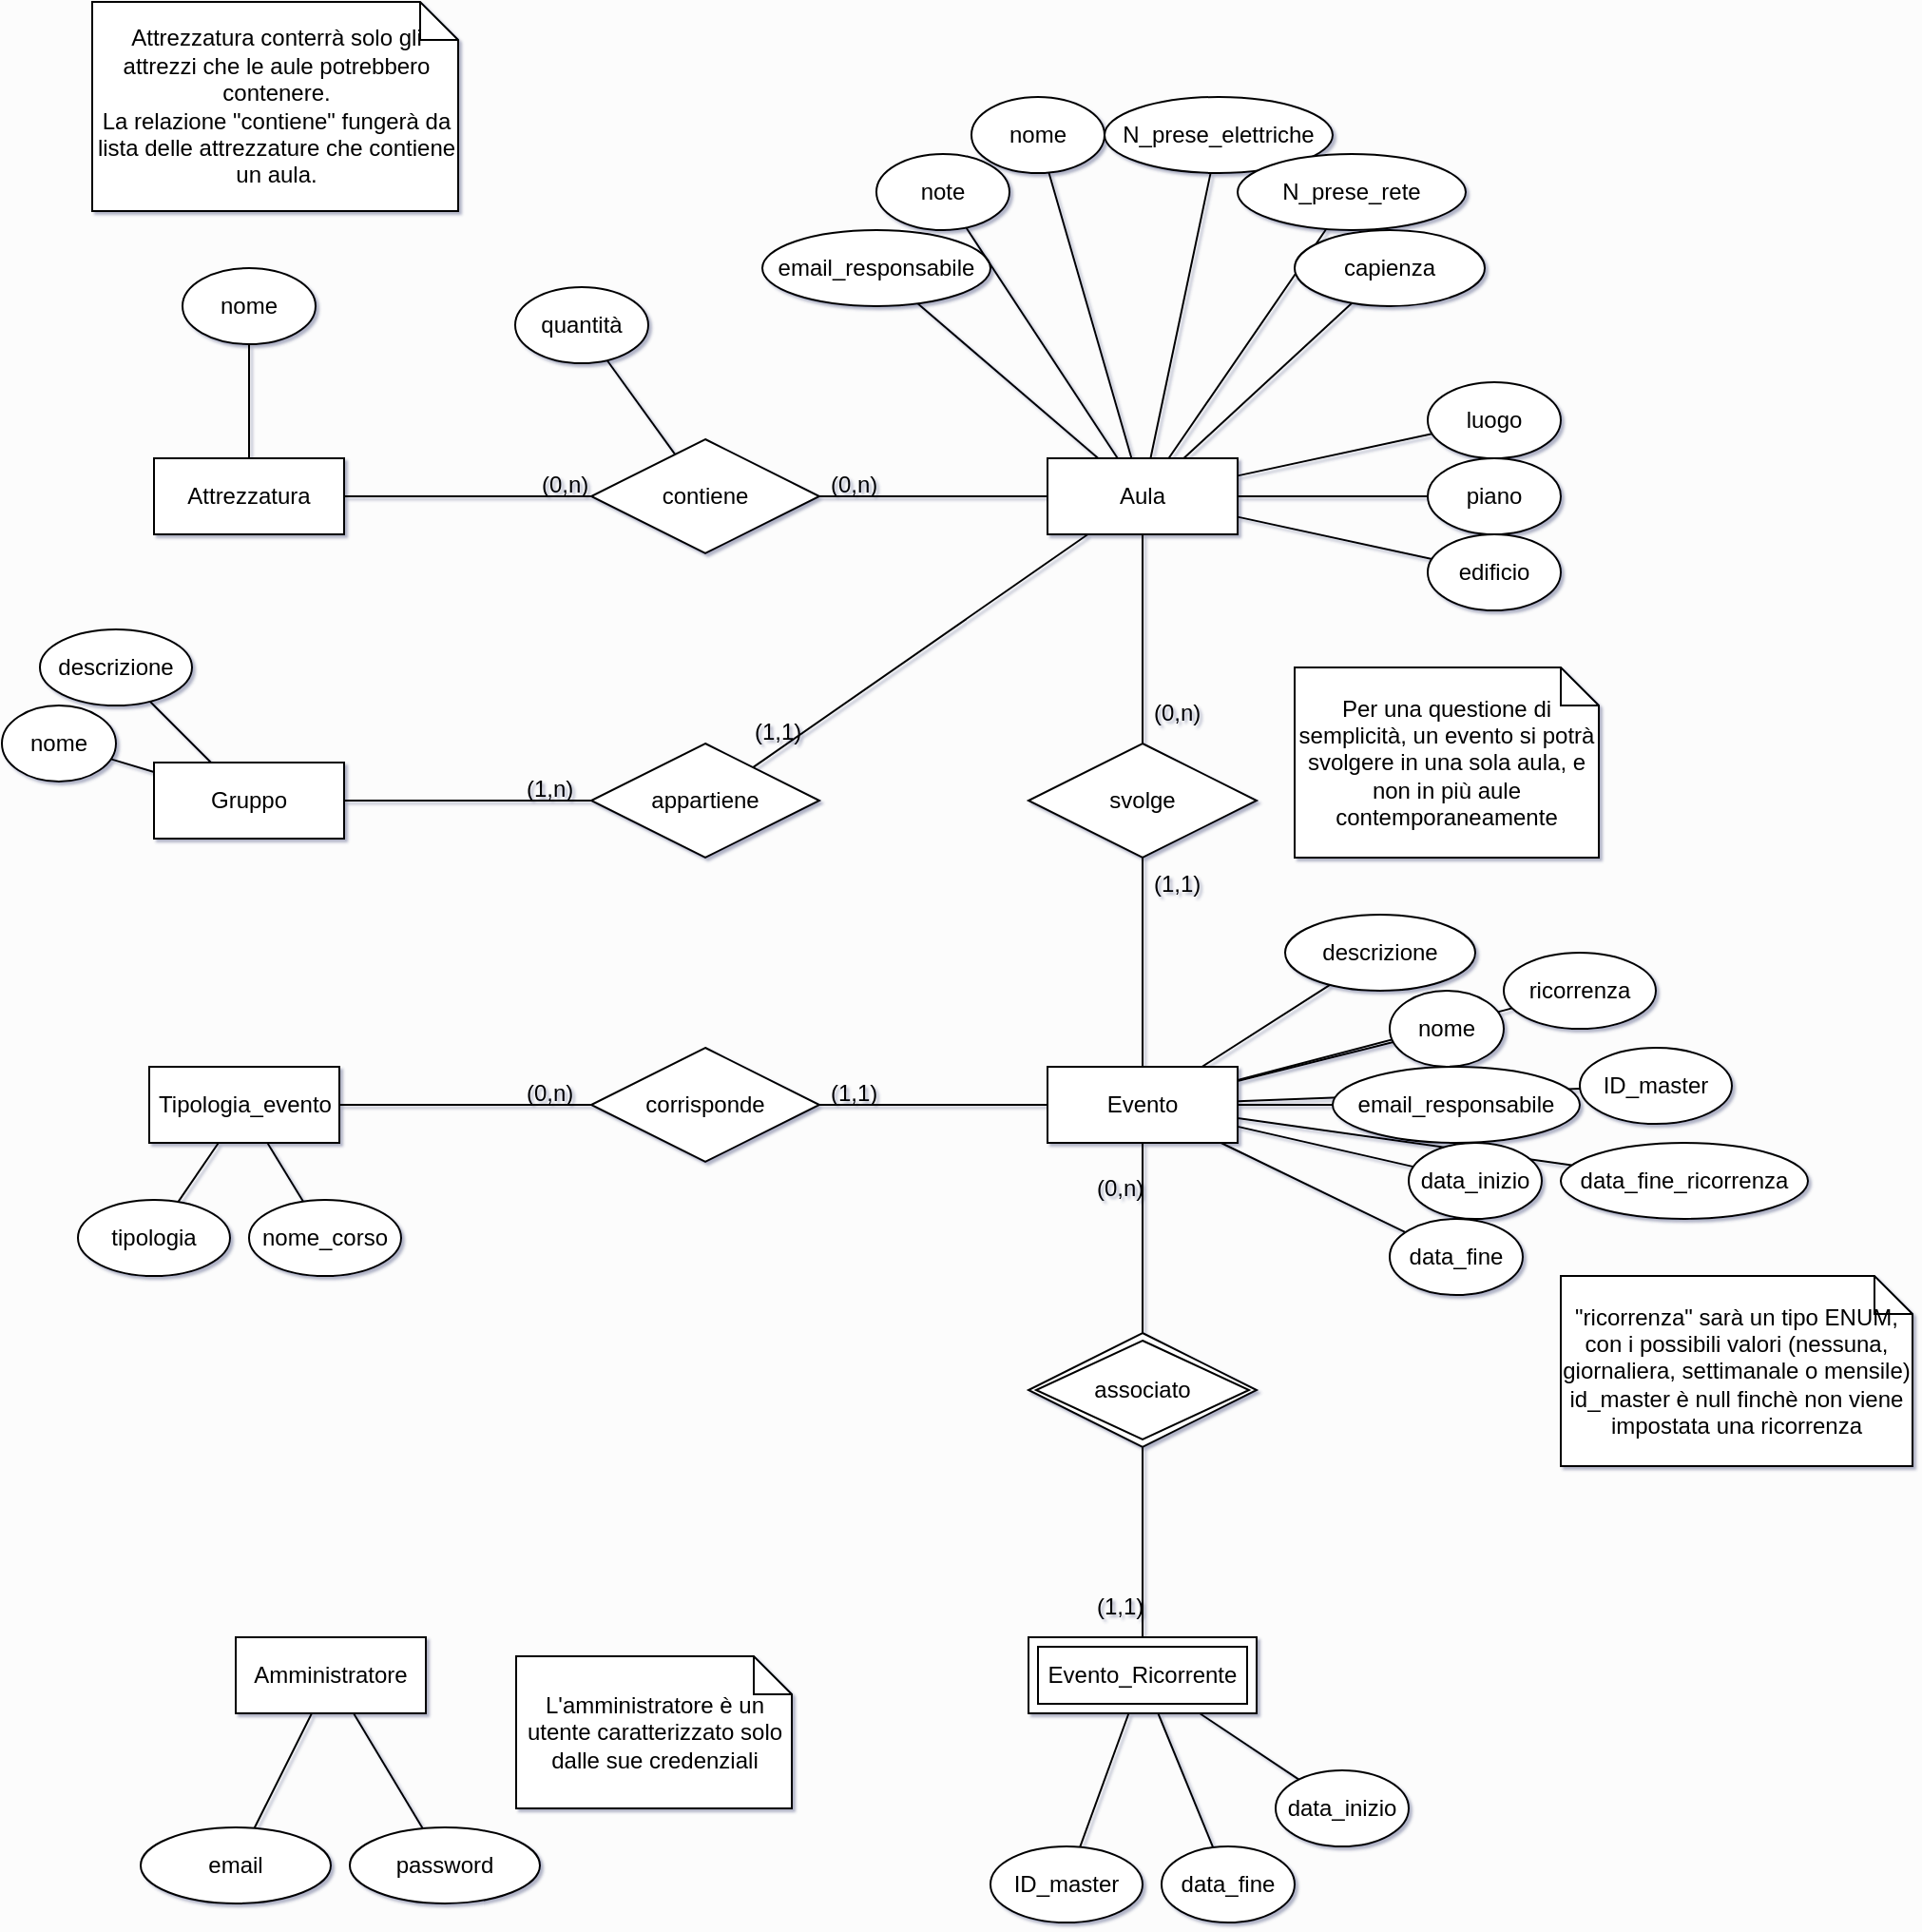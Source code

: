 <mxfile version="21.2.9" type="device">
  <diagram id="R2lEEEUBdFMjLlhIrx00" name="ER Aule Web">
    <mxGraphModel dx="1114" dy="659" grid="1" gridSize="10" guides="1" tooltips="1" connect="1" arrows="1" fold="1" page="1" pageScale="1" pageWidth="850" pageHeight="1100" background="#FCFCFC" math="0" shadow="1" extFonts="Permanent Marker^https://fonts.googleapis.com/css?family=Permanent+Marker">
      <root>
        <mxCell id="0" />
        <mxCell id="1" parent="0" />
        <mxCell id="xewlQysH9if-ET8IPwKX-5" value="Aula" style="whiteSpace=wrap;html=1;align=center;" parent="1" vertex="1">
          <mxGeometry x="560" y="250" width="100" height="40" as="geometry" />
        </mxCell>
        <mxCell id="xewlQysH9if-ET8IPwKX-7" value="nome" style="ellipse;whiteSpace=wrap;html=1;align=center;" parent="1" vertex="1">
          <mxGeometry x="520" y="60" width="70" height="40" as="geometry" />
        </mxCell>
        <mxCell id="xewlQysH9if-ET8IPwKX-10" value="email_responsabile" style="ellipse;whiteSpace=wrap;html=1;align=center;" parent="1" vertex="1">
          <mxGeometry x="410" y="130" width="120" height="40" as="geometry" />
        </mxCell>
        <mxCell id="xewlQysH9if-ET8IPwKX-11" value="N_prese_elettriche" style="ellipse;whiteSpace=wrap;html=1;align=center;" parent="1" vertex="1">
          <mxGeometry x="590" y="60" width="120" height="40" as="geometry" />
        </mxCell>
        <mxCell id="xewlQysH9if-ET8IPwKX-12" value="N_prese_rete" style="ellipse;whiteSpace=wrap;html=1;align=center;" parent="1" vertex="1">
          <mxGeometry x="660" y="90" width="120" height="40" as="geometry" />
        </mxCell>
        <mxCell id="xewlQysH9if-ET8IPwKX-14" value="Attrezzatura" style="whiteSpace=wrap;html=1;align=center;" parent="1" vertex="1">
          <mxGeometry x="90" y="250" width="100" height="40" as="geometry" />
        </mxCell>
        <mxCell id="xewlQysH9if-ET8IPwKX-15" value="note" style="ellipse;whiteSpace=wrap;html=1;align=center;" parent="1" vertex="1">
          <mxGeometry x="470" y="90" width="70" height="40" as="geometry" />
        </mxCell>
        <mxCell id="xewlQysH9if-ET8IPwKX-18" value="" style="endArrow=none;html=1;rounded=0;" parent="1" source="xewlQysH9if-ET8IPwKX-5" target="xewlQysH9if-ET8IPwKX-10" edge="1">
          <mxGeometry width="50" height="50" relative="1" as="geometry">
            <mxPoint x="860" y="310" as="sourcePoint" />
            <mxPoint x="830" y="220" as="targetPoint" />
          </mxGeometry>
        </mxCell>
        <mxCell id="xewlQysH9if-ET8IPwKX-19" value="" style="endArrow=none;html=1;rounded=0;" parent="1" source="xewlQysH9if-ET8IPwKX-15" target="xewlQysH9if-ET8IPwKX-5" edge="1">
          <mxGeometry width="50" height="50" relative="1" as="geometry">
            <mxPoint x="890" y="240" as="sourcePoint" />
            <mxPoint x="840" y="230" as="targetPoint" />
          </mxGeometry>
        </mxCell>
        <mxCell id="xewlQysH9if-ET8IPwKX-20" value="" style="endArrow=none;html=1;rounded=0;" parent="1" source="xewlQysH9if-ET8IPwKX-5" target="xewlQysH9if-ET8IPwKX-7" edge="1">
          <mxGeometry width="50" height="50" relative="1" as="geometry">
            <mxPoint x="880" y="330" as="sourcePoint" />
            <mxPoint x="850" y="240" as="targetPoint" />
          </mxGeometry>
        </mxCell>
        <mxCell id="xewlQysH9if-ET8IPwKX-22" value="" style="endArrow=none;html=1;rounded=0;" parent="1" source="xewlQysH9if-ET8IPwKX-5" target="xewlQysH9if-ET8IPwKX-11" edge="1">
          <mxGeometry width="50" height="50" relative="1" as="geometry">
            <mxPoint x="900" y="350" as="sourcePoint" />
            <mxPoint x="870" y="260" as="targetPoint" />
          </mxGeometry>
        </mxCell>
        <mxCell id="xewlQysH9if-ET8IPwKX-23" value="" style="endArrow=none;html=1;rounded=0;" parent="1" source="xewlQysH9if-ET8IPwKX-5" target="xewlQysH9if-ET8IPwKX-12" edge="1">
          <mxGeometry width="50" height="50" relative="1" as="geometry">
            <mxPoint x="910" y="360" as="sourcePoint" />
            <mxPoint x="880" y="270" as="targetPoint" />
          </mxGeometry>
        </mxCell>
        <mxCell id="xewlQysH9if-ET8IPwKX-24" value="" style="endArrow=none;html=1;rounded=0;" parent="1" source="xewlQysH9if-ET8IPwKX-5" target="xewlQysH9if-ET8IPwKX-9" edge="1">
          <mxGeometry width="50" height="50" relative="1" as="geometry">
            <mxPoint x="920" y="370" as="sourcePoint" />
            <mxPoint x="890" y="280" as="targetPoint" />
          </mxGeometry>
        </mxCell>
        <mxCell id="xewlQysH9if-ET8IPwKX-25" value="luogo" style="ellipse;whiteSpace=wrap;html=1;align=center;" parent="1" vertex="1">
          <mxGeometry x="760" y="210" width="70" height="40" as="geometry" />
        </mxCell>
        <mxCell id="xewlQysH9if-ET8IPwKX-26" value="edificio" style="ellipse;whiteSpace=wrap;html=1;align=center;" parent="1" vertex="1">
          <mxGeometry x="760" y="290" width="70" height="40" as="geometry" />
        </mxCell>
        <mxCell id="xewlQysH9if-ET8IPwKX-27" value="piano" style="ellipse;whiteSpace=wrap;html=1;align=center;" parent="1" vertex="1">
          <mxGeometry x="760" y="250" width="70" height="40" as="geometry" />
        </mxCell>
        <mxCell id="xewlQysH9if-ET8IPwKX-28" value="" style="endArrow=none;html=1;rounded=0;" parent="1" source="xewlQysH9if-ET8IPwKX-5" target="xewlQysH9if-ET8IPwKX-25" edge="1">
          <mxGeometry width="50" height="50" relative="1" as="geometry">
            <mxPoint x="789.084" y="257.526" as="sourcePoint" />
            <mxPoint x="562" y="189" as="targetPoint" />
          </mxGeometry>
        </mxCell>
        <mxCell id="xewlQysH9if-ET8IPwKX-29" value="" style="endArrow=none;html=1;rounded=0;" parent="1" source="xewlQysH9if-ET8IPwKX-5" target="xewlQysH9if-ET8IPwKX-27" edge="1">
          <mxGeometry width="50" height="50" relative="1" as="geometry">
            <mxPoint x="800" y="270" as="sourcePoint" />
            <mxPoint x="572" y="199" as="targetPoint" />
          </mxGeometry>
        </mxCell>
        <mxCell id="xewlQysH9if-ET8IPwKX-30" value="" style="endArrow=none;html=1;rounded=0;" parent="1" source="xewlQysH9if-ET8IPwKX-26" target="xewlQysH9if-ET8IPwKX-5" edge="1">
          <mxGeometry width="50" height="50" relative="1" as="geometry">
            <mxPoint x="627" y="280" as="sourcePoint" />
            <mxPoint x="789.043" y="282.494" as="targetPoint" />
          </mxGeometry>
        </mxCell>
        <mxCell id="xewlQysH9if-ET8IPwKX-31" value="Gruppo" style="whiteSpace=wrap;html=1;align=center;" parent="1" vertex="1">
          <mxGeometry x="90" y="410" width="100" height="40" as="geometry" />
        </mxCell>
        <mxCell id="xewlQysH9if-ET8IPwKX-32" value="nome" style="ellipse;whiteSpace=wrap;html=1;align=center;" parent="1" vertex="1">
          <mxGeometry x="10" y="380" width="60" height="40" as="geometry" />
        </mxCell>
        <mxCell id="xewlQysH9if-ET8IPwKX-33" value="descrizione" style="ellipse;whiteSpace=wrap;html=1;align=center;" parent="1" vertex="1">
          <mxGeometry x="30" y="340" width="80" height="40" as="geometry" />
        </mxCell>
        <mxCell id="xewlQysH9if-ET8IPwKX-34" value="" style="endArrow=none;html=1;rounded=0;" parent="1" source="xewlQysH9if-ET8IPwKX-32" target="xewlQysH9if-ET8IPwKX-31" edge="1">
          <mxGeometry width="50" height="50" relative="1" as="geometry">
            <mxPoint x="597" y="280" as="sourcePoint" />
            <mxPoint x="552" y="209" as="targetPoint" />
          </mxGeometry>
        </mxCell>
        <mxCell id="xewlQysH9if-ET8IPwKX-35" value="" style="endArrow=none;html=1;rounded=0;" parent="1" source="xewlQysH9if-ET8IPwKX-33" target="xewlQysH9if-ET8IPwKX-31" edge="1">
          <mxGeometry width="50" height="50" relative="1" as="geometry">
            <mxPoint x="276" y="495" as="sourcePoint" />
            <mxPoint x="196" y="460" as="targetPoint" />
          </mxGeometry>
        </mxCell>
        <mxCell id="xewlQysH9if-ET8IPwKX-36" value="Evento" style="whiteSpace=wrap;html=1;align=center;" parent="1" vertex="1">
          <mxGeometry x="560" y="570" width="100" height="40" as="geometry" />
        </mxCell>
        <mxCell id="xewlQysH9if-ET8IPwKX-38" value="descrizione" style="ellipse;whiteSpace=wrap;html=1;align=center;" parent="1" vertex="1">
          <mxGeometry x="685" y="490" width="100" height="40" as="geometry" />
        </mxCell>
        <mxCell id="xewlQysH9if-ET8IPwKX-39" value="" style="endArrow=none;html=1;rounded=0;" parent="1" source="xewlQysH9if-ET8IPwKX-37" target="xewlQysH9if-ET8IPwKX-36" edge="1">
          <mxGeometry width="50" height="50" relative="1" as="geometry">
            <mxPoint x="1067" y="440" as="sourcePoint" />
            <mxPoint x="1022" y="369" as="targetPoint" />
          </mxGeometry>
        </mxCell>
        <mxCell id="xewlQysH9if-ET8IPwKX-40" value="" style="endArrow=none;html=1;rounded=0;" parent="1" source="xewlQysH9if-ET8IPwKX-38" target="xewlQysH9if-ET8IPwKX-36" edge="1">
          <mxGeometry width="50" height="50" relative="1" as="geometry">
            <mxPoint x="746" y="655" as="sourcePoint" />
            <mxPoint x="666" y="620" as="targetPoint" />
          </mxGeometry>
        </mxCell>
        <mxCell id="xewlQysH9if-ET8IPwKX-41" value="Amministratore" style="whiteSpace=wrap;html=1;align=center;" parent="1" vertex="1">
          <mxGeometry x="133" y="870" width="100" height="40" as="geometry" />
        </mxCell>
        <mxCell id="xewlQysH9if-ET8IPwKX-42" value="email" style="ellipse;whiteSpace=wrap;html=1;align=center;" parent="1" vertex="1">
          <mxGeometry x="83" y="970" width="100" height="40" as="geometry" />
        </mxCell>
        <mxCell id="xewlQysH9if-ET8IPwKX-43" value="password" style="ellipse;whiteSpace=wrap;html=1;align=center;" parent="1" vertex="1">
          <mxGeometry x="193" y="970" width="100" height="40" as="geometry" />
        </mxCell>
        <mxCell id="xewlQysH9if-ET8IPwKX-44" value="" style="endArrow=none;html=1;rounded=0;" parent="1" source="xewlQysH9if-ET8IPwKX-42" target="xewlQysH9if-ET8IPwKX-41" edge="1">
          <mxGeometry width="50" height="50" relative="1" as="geometry">
            <mxPoint x="-89" y="970" as="sourcePoint" />
            <mxPoint x="-95" y="890" as="targetPoint" />
          </mxGeometry>
        </mxCell>
        <mxCell id="xewlQysH9if-ET8IPwKX-45" value="" style="endArrow=none;html=1;rounded=0;" parent="1" source="xewlQysH9if-ET8IPwKX-43" target="xewlQysH9if-ET8IPwKX-41" edge="1">
          <mxGeometry width="50" height="50" relative="1" as="geometry">
            <mxPoint x="153" y="980" as="sourcePoint" />
            <mxPoint x="183" y="920" as="targetPoint" />
          </mxGeometry>
        </mxCell>
        <mxCell id="xewlQysH9if-ET8IPwKX-49" value="data_fine" style="ellipse;whiteSpace=wrap;html=1;align=center;" parent="1" vertex="1">
          <mxGeometry x="740" y="650" width="70" height="40" as="geometry" />
        </mxCell>
        <mxCell id="xewlQysH9if-ET8IPwKX-54" value="" style="endArrow=none;html=1;rounded=0;" parent="1" source="xewlQysH9if-ET8IPwKX-36" target="xewlQysH9if-ET8IPwKX-50" edge="1">
          <mxGeometry width="50" height="50" relative="1" as="geometry">
            <mxPoint x="645" y="680" as="sourcePoint" />
            <mxPoint x="695" y="588" as="targetPoint" />
          </mxGeometry>
        </mxCell>
        <mxCell id="xewlQysH9if-ET8IPwKX-56" value="" style="endArrow=none;html=1;rounded=0;" parent="1" source="xewlQysH9if-ET8IPwKX-107" target="xewlQysH9if-ET8IPwKX-36" edge="1">
          <mxGeometry width="50" height="50" relative="1" as="geometry">
            <mxPoint x="610" y="660" as="sourcePoint" />
            <mxPoint x="836" y="581" as="targetPoint" />
          </mxGeometry>
        </mxCell>
        <mxCell id="xewlQysH9if-ET8IPwKX-57" value="nome" style="ellipse;whiteSpace=wrap;html=1;align=center;" parent="1" vertex="1">
          <mxGeometry x="105" y="150" width="70" height="40" as="geometry" />
        </mxCell>
        <mxCell id="xewlQysH9if-ET8IPwKX-58" value="" style="endArrow=none;html=1;rounded=0;" parent="1" source="xewlQysH9if-ET8IPwKX-14" target="xewlQysH9if-ET8IPwKX-57" edge="1">
          <mxGeometry width="50" height="50" relative="1" as="geometry">
            <mxPoint x="567" y="260" as="sourcePoint" />
            <mxPoint x="522" y="189" as="targetPoint" />
          </mxGeometry>
        </mxCell>
        <mxCell id="xewlQysH9if-ET8IPwKX-59" value="contiene" style="shape=rhombus;perimeter=rhombusPerimeter;whiteSpace=wrap;html=1;align=center;" parent="1" vertex="1">
          <mxGeometry x="320" y="240" width="120" height="60" as="geometry" />
        </mxCell>
        <mxCell id="xewlQysH9if-ET8IPwKX-60" value="" style="endArrow=none;html=1;rounded=0;" parent="1" source="xewlQysH9if-ET8IPwKX-14" target="xewlQysH9if-ET8IPwKX-59" edge="1">
          <mxGeometry relative="1" as="geometry">
            <mxPoint x="230" y="340" as="sourcePoint" />
            <mxPoint x="390" y="340" as="targetPoint" />
          </mxGeometry>
        </mxCell>
        <mxCell id="xewlQysH9if-ET8IPwKX-61" value="" style="endArrow=none;html=1;rounded=0;" parent="1" source="xewlQysH9if-ET8IPwKX-59" target="xewlQysH9if-ET8IPwKX-5" edge="1">
          <mxGeometry relative="1" as="geometry">
            <mxPoint x="200" y="280" as="sourcePoint" />
            <mxPoint x="300" y="350" as="targetPoint" />
          </mxGeometry>
        </mxCell>
        <mxCell id="xewlQysH9if-ET8IPwKX-71" value="(0,n)" style="text;strokeColor=none;fillColor=none;spacingLeft=4;spacingRight=4;overflow=hidden;rotatable=0;points=[[0,0.5],[1,0.5]];portConstraint=eastwest;fontSize=12;whiteSpace=wrap;html=1;" parent="1" vertex="1">
          <mxGeometry x="280" y="570" width="40" height="20" as="geometry" />
        </mxCell>
        <mxCell id="xewlQysH9if-ET8IPwKX-75" value="(0,n)" style="text;strokeColor=none;fillColor=none;spacingLeft=4;spacingRight=4;overflow=hidden;rotatable=0;points=[[0,0.5],[1,0.5]];portConstraint=eastwest;fontSize=12;whiteSpace=wrap;html=1;" parent="1" vertex="1">
          <mxGeometry x="440" y="250" width="40" height="20" as="geometry" />
        </mxCell>
        <mxCell id="xewlQysH9if-ET8IPwKX-76" value="(0,n)" style="text;strokeColor=none;fillColor=none;spacingLeft=4;spacingRight=4;overflow=hidden;rotatable=0;points=[[0,0.5],[1,0.5]];portConstraint=eastwest;fontSize=12;whiteSpace=wrap;html=1;" parent="1" vertex="1">
          <mxGeometry x="287.5" y="250" width="40" height="20" as="geometry" />
        </mxCell>
        <mxCell id="xewlQysH9if-ET8IPwKX-80" value="(0,n)" style="text;strokeColor=none;fillColor=none;spacingLeft=4;spacingRight=4;overflow=hidden;rotatable=0;points=[[0,0.5],[1,0.5]];portConstraint=eastwest;fontSize=12;whiteSpace=wrap;html=1;" parent="1" vertex="1">
          <mxGeometry x="610" y="370" width="40" height="20" as="geometry" />
        </mxCell>
        <mxCell id="xewlQysH9if-ET8IPwKX-82" value="(1,1)" style="text;strokeColor=none;fillColor=none;spacingLeft=4;spacingRight=4;overflow=hidden;rotatable=0;points=[[0,0.5],[1,0.5]];portConstraint=eastwest;fontSize=12;whiteSpace=wrap;html=1;" parent="1" vertex="1">
          <mxGeometry x="610" y="460" width="40" height="20" as="geometry" />
        </mxCell>
        <mxCell id="xewlQysH9if-ET8IPwKX-83" value="svolge" style="shape=rhombus;perimeter=rhombusPerimeter;whiteSpace=wrap;html=1;align=center;" parent="1" vertex="1">
          <mxGeometry x="550" y="400" width="120" height="60" as="geometry" />
        </mxCell>
        <mxCell id="xewlQysH9if-ET8IPwKX-84" value="" style="endArrow=none;html=1;rounded=0;" parent="1" source="xewlQysH9if-ET8IPwKX-5" target="xewlQysH9if-ET8IPwKX-83" edge="1">
          <mxGeometry relative="1" as="geometry">
            <mxPoint x="450" y="280" as="sourcePoint" />
            <mxPoint x="570" y="280" as="targetPoint" />
          </mxGeometry>
        </mxCell>
        <mxCell id="xewlQysH9if-ET8IPwKX-85" value="" style="endArrow=none;html=1;rounded=0;" parent="1" source="xewlQysH9if-ET8IPwKX-36" target="xewlQysH9if-ET8IPwKX-83" edge="1">
          <mxGeometry relative="1" as="geometry">
            <mxPoint x="620" y="300" as="sourcePoint" />
            <mxPoint x="620" y="410" as="targetPoint" />
          </mxGeometry>
        </mxCell>
        <mxCell id="xewlQysH9if-ET8IPwKX-86" value="appartiene" style="shape=rhombus;perimeter=rhombusPerimeter;whiteSpace=wrap;html=1;align=center;" parent="1" vertex="1">
          <mxGeometry x="320" y="400" width="120" height="60" as="geometry" />
        </mxCell>
        <mxCell id="xewlQysH9if-ET8IPwKX-87" value="" style="endArrow=none;html=1;rounded=0;" parent="1" source="xewlQysH9if-ET8IPwKX-31" target="xewlQysH9if-ET8IPwKX-86" edge="1">
          <mxGeometry relative="1" as="geometry">
            <mxPoint x="200" y="280" as="sourcePoint" />
            <mxPoint x="330" y="280" as="targetPoint" />
          </mxGeometry>
        </mxCell>
        <mxCell id="xewlQysH9if-ET8IPwKX-88" value="" style="endArrow=none;html=1;rounded=0;" parent="1" source="xewlQysH9if-ET8IPwKX-86" target="xewlQysH9if-ET8IPwKX-5" edge="1">
          <mxGeometry relative="1" as="geometry">
            <mxPoint x="182" y="570" as="sourcePoint" />
            <mxPoint x="363" y="457" as="targetPoint" />
          </mxGeometry>
        </mxCell>
        <mxCell id="xewlQysH9if-ET8IPwKX-89" value="(1,1)" style="text;strokeColor=none;fillColor=none;spacingLeft=4;spacingRight=4;overflow=hidden;rotatable=0;points=[[0,0.5],[1,0.5]];portConstraint=eastwest;fontSize=12;whiteSpace=wrap;html=1;" parent="1" vertex="1">
          <mxGeometry x="400" y="380" width="40" height="20" as="geometry" />
        </mxCell>
        <mxCell id="xewlQysH9if-ET8IPwKX-90" value="(1,n)" style="text;strokeColor=none;fillColor=none;spacingLeft=4;spacingRight=4;overflow=hidden;rotatable=0;points=[[0,0.5],[1,0.5]];portConstraint=eastwest;fontSize=12;whiteSpace=wrap;html=1;" parent="1" vertex="1">
          <mxGeometry x="280" y="410" width="40" height="20" as="geometry" />
        </mxCell>
        <mxCell id="xewlQysH9if-ET8IPwKX-91" value="nome" style="ellipse;whiteSpace=wrap;html=1;align=center;" parent="1" vertex="1">
          <mxGeometry x="740" y="530" width="60" height="40" as="geometry" />
        </mxCell>
        <mxCell id="xewlQysH9if-ET8IPwKX-92" value="" style="endArrow=none;html=1;rounded=0;" parent="1" source="xewlQysH9if-ET8IPwKX-91" target="xewlQysH9if-ET8IPwKX-36" edge="1">
          <mxGeometry width="50" height="50" relative="1" as="geometry">
            <mxPoint x="628" y="700" as="sourcePoint" />
            <mxPoint x="622" y="620" as="targetPoint" />
          </mxGeometry>
        </mxCell>
        <mxCell id="xewlQysH9if-ET8IPwKX-93" value="Tipologia_evento" style="whiteSpace=wrap;html=1;align=center;" parent="1" vertex="1">
          <mxGeometry x="87.5" y="570" width="100" height="40" as="geometry" />
        </mxCell>
        <mxCell id="xewlQysH9if-ET8IPwKX-94" value="tipologia" style="ellipse;whiteSpace=wrap;html=1;align=center;" parent="1" vertex="1">
          <mxGeometry x="50" y="640" width="80" height="40" as="geometry" />
        </mxCell>
        <mxCell id="xewlQysH9if-ET8IPwKX-95" value="" style="endArrow=none;html=1;rounded=0;" parent="1" source="xewlQysH9if-ET8IPwKX-94" target="xewlQysH9if-ET8IPwKX-93" edge="1">
          <mxGeometry width="50" height="50" relative="1" as="geometry">
            <mxPoint x="708" y="790" as="sourcePoint" />
            <mxPoint x="702" y="710" as="targetPoint" />
          </mxGeometry>
        </mxCell>
        <mxCell id="xewlQysH9if-ET8IPwKX-96" value="corrisponde" style="shape=rhombus;perimeter=rhombusPerimeter;whiteSpace=wrap;html=1;align=center;" parent="1" vertex="1">
          <mxGeometry x="320" y="560" width="120" height="60" as="geometry" />
        </mxCell>
        <mxCell id="xewlQysH9if-ET8IPwKX-97" value="" style="endArrow=none;html=1;rounded=0;" parent="1" source="xewlQysH9if-ET8IPwKX-96" target="xewlQysH9if-ET8IPwKX-36" edge="1">
          <mxGeometry relative="1" as="geometry">
            <mxPoint x="510" y="720" as="sourcePoint" />
            <mxPoint x="510" y="620" as="targetPoint" />
          </mxGeometry>
        </mxCell>
        <mxCell id="xewlQysH9if-ET8IPwKX-98" value="" style="endArrow=none;html=1;rounded=0;" parent="1" source="xewlQysH9if-ET8IPwKX-93" target="xewlQysH9if-ET8IPwKX-96" edge="1">
          <mxGeometry relative="1" as="geometry">
            <mxPoint x="620" y="720" as="sourcePoint" />
            <mxPoint x="620" y="620" as="targetPoint" />
          </mxGeometry>
        </mxCell>
        <mxCell id="xewlQysH9if-ET8IPwKX-99" value="(1,1)" style="text;strokeColor=none;fillColor=none;spacingLeft=4;spacingRight=4;overflow=hidden;rotatable=0;points=[[0,0.5],[1,0.5]];portConstraint=eastwest;fontSize=12;whiteSpace=wrap;html=1;" parent="1" vertex="1">
          <mxGeometry x="440" y="570" width="40" height="20" as="geometry" />
        </mxCell>
        <mxCell id="xewlQysH9if-ET8IPwKX-104" value="" style="endArrow=none;html=1;rounded=0;" parent="1" source="xewlQysH9if-ET8IPwKX-36" target="xewlQysH9if-ET8IPwKX-49" edge="1">
          <mxGeometry width="50" height="50" relative="1" as="geometry">
            <mxPoint x="640" y="691" as="sourcePoint" />
            <mxPoint x="695" y="690" as="targetPoint" />
          </mxGeometry>
        </mxCell>
        <mxCell id="xewlQysH9if-ET8IPwKX-106" value="data_fine_ricorrenza" style="ellipse;whiteSpace=wrap;html=1;align=center;" parent="1" vertex="1">
          <mxGeometry x="830" y="610" width="130" height="40" as="geometry" />
        </mxCell>
        <mxCell id="xewlQysH9if-ET8IPwKX-107" value="ricorrenza" style="ellipse;whiteSpace=wrap;html=1;align=center;" parent="1" vertex="1">
          <mxGeometry x="800" y="510" width="80" height="40" as="geometry" />
        </mxCell>
        <mxCell id="xewlQysH9if-ET8IPwKX-108" value="" style="endArrow=none;html=1;rounded=0;" parent="1" source="xewlQysH9if-ET8IPwKX-106" target="xewlQysH9if-ET8IPwKX-36" edge="1">
          <mxGeometry width="50" height="50" relative="1" as="geometry">
            <mxPoint x="509" y="831" as="sourcePoint" />
            <mxPoint x="610" y="620" as="targetPoint" />
          </mxGeometry>
        </mxCell>
        <mxCell id="xewlQysH9if-ET8IPwKX-109" value="ID_master" style="ellipse;whiteSpace=wrap;html=1;align=center;" parent="1" vertex="1">
          <mxGeometry x="840" y="560" width="80" height="40" as="geometry" />
        </mxCell>
        <mxCell id="xewlQysH9if-ET8IPwKX-110" value="" style="endArrow=none;html=1;rounded=0;" parent="1" source="xewlQysH9if-ET8IPwKX-109" target="xewlQysH9if-ET8IPwKX-36" edge="1">
          <mxGeometry width="50" height="50" relative="1" as="geometry">
            <mxPoint x="611" y="720" as="sourcePoint" />
            <mxPoint x="619" y="620" as="targetPoint" />
          </mxGeometry>
        </mxCell>
        <mxCell id="xewlQysH9if-ET8IPwKX-113" value="&quot;ricorrenza&quot; sarà un tipo ENUM, con i possibili valori (nessuna, giornaliera, settimanale o mensile)&lt;br&gt;id_master è null finchè non viene impostata una ricorrenza" style="shape=note;size=20;whiteSpace=wrap;html=1;" parent="1" vertex="1">
          <mxGeometry x="830" y="680" width="185" height="100" as="geometry" />
        </mxCell>
        <mxCell id="xewlQysH9if-ET8IPwKX-114" value="Per una questione di semplicità, un evento si potrà svolgere in una sola aula, e non in più aule contemporaneamente" style="shape=note;size=20;whiteSpace=wrap;html=1;" parent="1" vertex="1">
          <mxGeometry x="690" y="360" width="160" height="100" as="geometry" />
        </mxCell>
        <mxCell id="xewlQysH9if-ET8IPwKX-115" value="L&#39;amministratore è un utente caratterizzato solo dalle sue credenziali" style="shape=note;size=20;whiteSpace=wrap;html=1;" parent="1" vertex="1">
          <mxGeometry x="280.5" y="880" width="145" height="80" as="geometry" />
        </mxCell>
        <mxCell id="uGs3Z48n4CjxgAolMWxC-1" value="Attrezzatura conterrà solo gli attrezzi che le aule potrebbero contenere.&lt;br&gt;La relazione &quot;contiene&quot; fungerà da lista delle attrezzature che contiene un aula." style="shape=note;size=20;whiteSpace=wrap;html=1;" parent="1" vertex="1">
          <mxGeometry x="57.5" y="10" width="192.5" height="110" as="geometry" />
        </mxCell>
        <mxCell id="xewlQysH9if-ET8IPwKX-9" value="capienza" style="ellipse;whiteSpace=wrap;html=1;align=center;" parent="1" vertex="1">
          <mxGeometry x="690" y="130" width="100" height="40" as="geometry" />
        </mxCell>
        <mxCell id="uXPqCVUBlkbmjJPxlKmQ-1" value="quantità" style="ellipse;whiteSpace=wrap;html=1;align=center;" parent="1" vertex="1">
          <mxGeometry x="280" y="160" width="70" height="40" as="geometry" />
        </mxCell>
        <mxCell id="uXPqCVUBlkbmjJPxlKmQ-2" value="" style="endArrow=none;html=1;rounded=0;" parent="1" source="xewlQysH9if-ET8IPwKX-59" target="uXPqCVUBlkbmjJPxlKmQ-1" edge="1">
          <mxGeometry width="50" height="50" relative="1" as="geometry">
            <mxPoint x="150" y="260" as="sourcePoint" />
            <mxPoint x="150" y="200" as="targetPoint" />
          </mxGeometry>
        </mxCell>
        <mxCell id="ueIDQnC7APDw4ET18jJy-7" value="nome_corso" style="ellipse;whiteSpace=wrap;html=1;align=center;" parent="1" vertex="1">
          <mxGeometry x="140" y="640" width="80" height="40" as="geometry" />
        </mxCell>
        <mxCell id="ueIDQnC7APDw4ET18jJy-8" value="" style="endArrow=none;html=1;rounded=0;" parent="1" source="ueIDQnC7APDw4ET18jJy-7" target="xewlQysH9if-ET8IPwKX-93" edge="1">
          <mxGeometry width="50" height="50" relative="1" as="geometry">
            <mxPoint x="310" y="1010" as="sourcePoint" />
            <mxPoint x="139.211" y="870" as="targetPoint" />
          </mxGeometry>
        </mxCell>
        <mxCell id="xewlQysH9if-ET8IPwKX-50" value="data_inizio" style="ellipse;whiteSpace=wrap;html=1;align=center;" parent="1" vertex="1">
          <mxGeometry x="750" y="610" width="70" height="40" as="geometry" />
        </mxCell>
        <mxCell id="xewlQysH9if-ET8IPwKX-37" value="email_responsabile" style="ellipse;whiteSpace=wrap;html=1;align=center;" parent="1" vertex="1">
          <mxGeometry x="710" y="570" width="130" height="40" as="geometry" />
        </mxCell>
        <mxCell id="gz3sBnrbBmIEUQomDa5x-2" value="" style="endArrow=none;html=1;rounded=0;" edge="1" parent="1" source="xewlQysH9if-ET8IPwKX-36" target="gz3sBnrbBmIEUQomDa5x-17">
          <mxGeometry relative="1" as="geometry">
            <mxPoint x="450" y="600" as="sourcePoint" />
            <mxPoint x="610" y="710" as="targetPoint" />
          </mxGeometry>
        </mxCell>
        <mxCell id="gz3sBnrbBmIEUQomDa5x-3" value="" style="endArrow=none;html=1;rounded=0;" edge="1" parent="1" source="gz3sBnrbBmIEUQomDa5x-6" target="gz3sBnrbBmIEUQomDa5x-17">
          <mxGeometry relative="1" as="geometry">
            <mxPoint x="460" y="610" as="sourcePoint" />
            <mxPoint x="610" y="770" as="targetPoint" />
          </mxGeometry>
        </mxCell>
        <mxCell id="gz3sBnrbBmIEUQomDa5x-6" value="Evento_Ricorrente" style="shape=ext;margin=3;double=1;whiteSpace=wrap;html=1;align=center;" vertex="1" parent="1">
          <mxGeometry x="550" y="870" width="120" height="40" as="geometry" />
        </mxCell>
        <mxCell id="gz3sBnrbBmIEUQomDa5x-7" value="data_fine" style="ellipse;whiteSpace=wrap;html=1;align=center;" vertex="1" parent="1">
          <mxGeometry x="620" y="980" width="70" height="40" as="geometry" />
        </mxCell>
        <mxCell id="gz3sBnrbBmIEUQomDa5x-8" value="data_inizio" style="ellipse;whiteSpace=wrap;html=1;align=center;" vertex="1" parent="1">
          <mxGeometry x="680" y="940" width="70" height="40" as="geometry" />
        </mxCell>
        <mxCell id="gz3sBnrbBmIEUQomDa5x-9" value="ID_master" style="ellipse;whiteSpace=wrap;html=1;align=center;" vertex="1" parent="1">
          <mxGeometry x="530" y="980" width="80" height="40" as="geometry" />
        </mxCell>
        <mxCell id="gz3sBnrbBmIEUQomDa5x-10" value="" style="endArrow=none;html=1;rounded=0;" edge="1" parent="1" source="gz3sBnrbBmIEUQomDa5x-8" target="gz3sBnrbBmIEUQomDa5x-6">
          <mxGeometry relative="1" as="geometry">
            <mxPoint x="620" y="880" as="sourcePoint" />
            <mxPoint x="620" y="780" as="targetPoint" />
          </mxGeometry>
        </mxCell>
        <mxCell id="gz3sBnrbBmIEUQomDa5x-11" value="" style="endArrow=none;html=1;rounded=0;" edge="1" parent="1" source="gz3sBnrbBmIEUQomDa5x-7" target="gz3sBnrbBmIEUQomDa5x-6">
          <mxGeometry relative="1" as="geometry">
            <mxPoint x="702" y="955" as="sourcePoint" />
            <mxPoint x="650" y="920" as="targetPoint" />
          </mxGeometry>
        </mxCell>
        <mxCell id="gz3sBnrbBmIEUQomDa5x-12" value="" style="endArrow=none;html=1;rounded=0;" edge="1" parent="1" source="gz3sBnrbBmIEUQomDa5x-9" target="gz3sBnrbBmIEUQomDa5x-6">
          <mxGeometry relative="1" as="geometry">
            <mxPoint x="712" y="965" as="sourcePoint" />
            <mxPoint x="660" y="930" as="targetPoint" />
          </mxGeometry>
        </mxCell>
        <mxCell id="gz3sBnrbBmIEUQomDa5x-13" value="(0,n)" style="text;strokeColor=none;fillColor=none;spacingLeft=4;spacingRight=4;overflow=hidden;rotatable=0;points=[[0,0.5],[1,0.5]];portConstraint=eastwest;fontSize=12;whiteSpace=wrap;html=1;" vertex="1" parent="1">
          <mxGeometry x="580" y="620" width="40" height="20" as="geometry" />
        </mxCell>
        <mxCell id="gz3sBnrbBmIEUQomDa5x-14" value="(1,1)" style="text;strokeColor=none;fillColor=none;spacingLeft=4;spacingRight=4;overflow=hidden;rotatable=0;points=[[0,0.5],[1,0.5]];portConstraint=eastwest;fontSize=12;whiteSpace=wrap;html=1;" vertex="1" parent="1">
          <mxGeometry x="580" y="840" width="40" height="20" as="geometry" />
        </mxCell>
        <mxCell id="gz3sBnrbBmIEUQomDa5x-17" value="associato" style="shape=rhombus;double=1;perimeter=rhombusPerimeter;whiteSpace=wrap;html=1;align=center;" vertex="1" parent="1">
          <mxGeometry x="550" y="710" width="120" height="60" as="geometry" />
        </mxCell>
      </root>
    </mxGraphModel>
  </diagram>
</mxfile>

